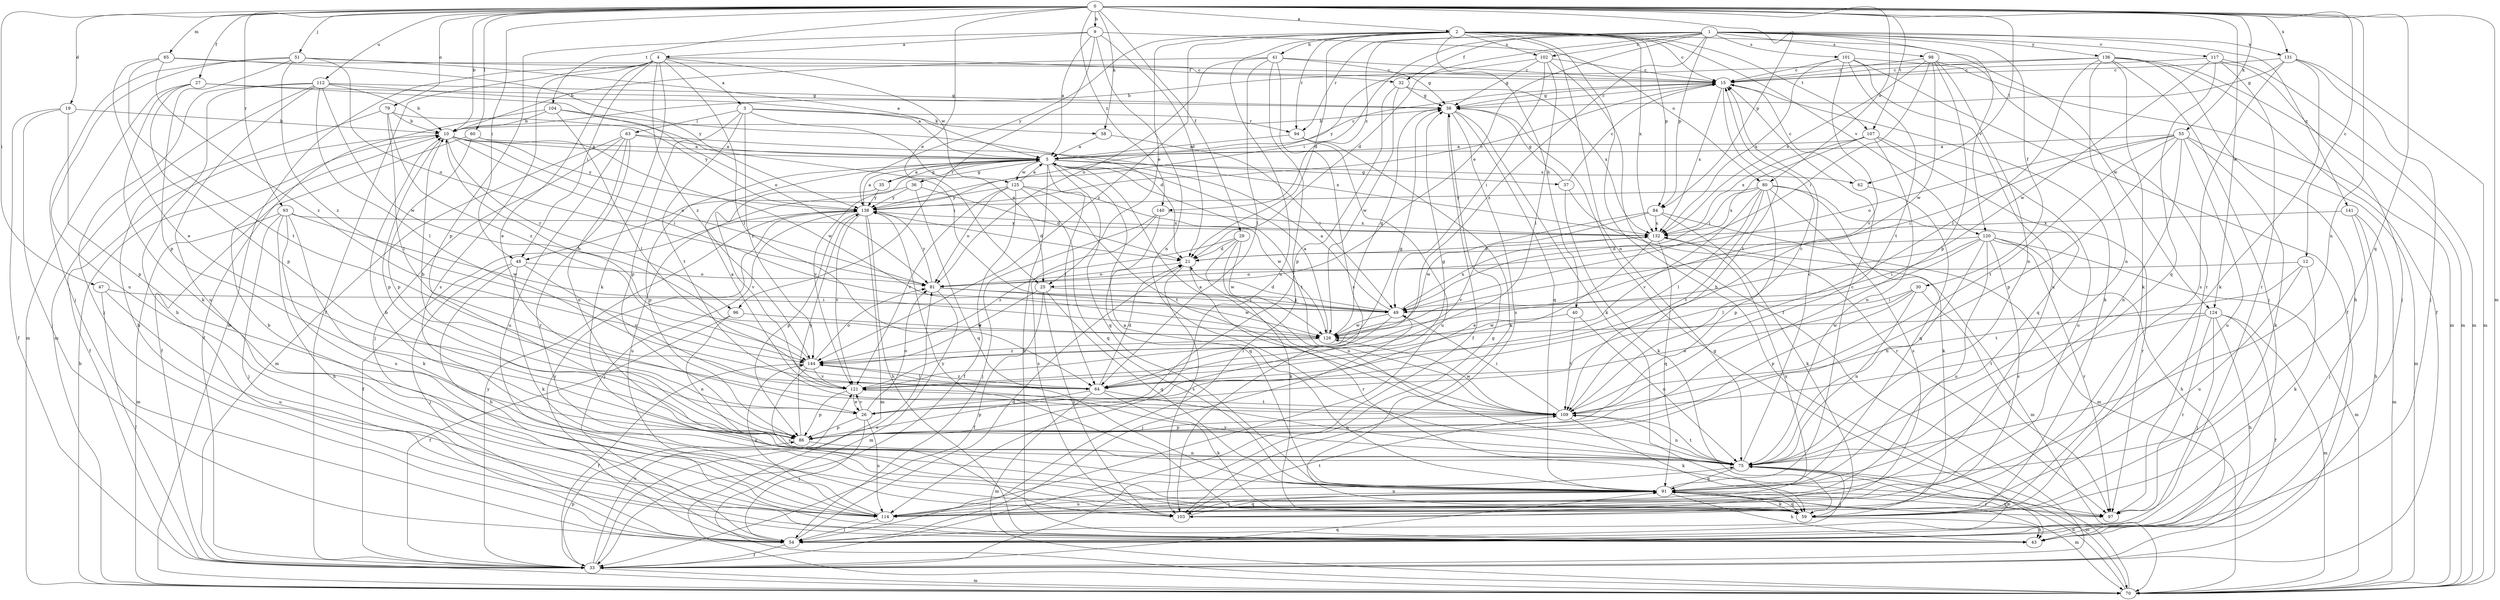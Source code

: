 strict digraph  {
0;
1;
2;
3;
4;
5;
9;
10;
12;
15;
19;
21;
25;
26;
27;
29;
30;
32;
33;
35;
36;
37;
38;
40;
41;
43;
47;
48;
49;
51;
54;
55;
58;
59;
60;
62;
63;
64;
65;
70;
75;
79;
80;
81;
84;
86;
91;
93;
94;
96;
97;
98;
101;
102;
103;
104;
107;
109;
112;
114;
117;
120;
121;
124;
125;
126;
131;
132;
136;
138;
140;
141;
144;
0 -> 2  [label=a];
0 -> 9  [label=b];
0 -> 10  [label=b];
0 -> 12  [label=c];
0 -> 19  [label=d];
0 -> 25  [label=e];
0 -> 27  [label=f];
0 -> 29  [label=f];
0 -> 47  [label=i];
0 -> 48  [label=i];
0 -> 51  [label=j];
0 -> 55  [label=k];
0 -> 58  [label=k];
0 -> 60  [label=l];
0 -> 62  [label=l];
0 -> 65  [label=m];
0 -> 70  [label=m];
0 -> 75  [label=n];
0 -> 79  [label=o];
0 -> 80  [label=o];
0 -> 84  [label=p];
0 -> 91  [label=q];
0 -> 93  [label=r];
0 -> 104  [label=t];
0 -> 107  [label=t];
0 -> 112  [label=u];
0 -> 124  [label=w];
0 -> 131  [label=x];
0 -> 140  [label=z];
1 -> 21  [label=d];
1 -> 25  [label=e];
1 -> 30  [label=f];
1 -> 32  [label=f];
1 -> 48  [label=i];
1 -> 84  [label=p];
1 -> 94  [label=r];
1 -> 98  [label=s];
1 -> 101  [label=s];
1 -> 102  [label=s];
1 -> 117  [label=v];
1 -> 120  [label=v];
1 -> 131  [label=x];
1 -> 136  [label=y];
1 -> 140  [label=z];
1 -> 141  [label=z];
1 -> 144  [label=z];
2 -> 15  [label=c];
2 -> 21  [label=d];
2 -> 25  [label=e];
2 -> 40  [label=h];
2 -> 41  [label=h];
2 -> 43  [label=h];
2 -> 75  [label=n];
2 -> 84  [label=p];
2 -> 94  [label=r];
2 -> 102  [label=s];
2 -> 107  [label=t];
2 -> 114  [label=u];
2 -> 120  [label=v];
2 -> 124  [label=w];
2 -> 132  [label=x];
2 -> 138  [label=y];
2 -> 144  [label=z];
3 -> 25  [label=e];
3 -> 58  [label=k];
3 -> 63  [label=l];
3 -> 86  [label=p];
3 -> 94  [label=r];
3 -> 109  [label=t];
3 -> 144  [label=z];
4 -> 3  [label=a];
4 -> 26  [label=e];
4 -> 32  [label=f];
4 -> 33  [label=f];
4 -> 48  [label=i];
4 -> 59  [label=k];
4 -> 64  [label=l];
4 -> 70  [label=m];
4 -> 103  [label=s];
4 -> 125  [label=w];
4 -> 144  [label=z];
5 -> 15  [label=c];
5 -> 35  [label=g];
5 -> 36  [label=g];
5 -> 37  [label=g];
5 -> 43  [label=h];
5 -> 64  [label=l];
5 -> 86  [label=p];
5 -> 91  [label=q];
5 -> 109  [label=t];
5 -> 121  [label=v];
5 -> 125  [label=w];
5 -> 62  [label=s];
9 -> 4  [label=a];
9 -> 5  [label=a];
9 -> 21  [label=d];
9 -> 75  [label=n];
9 -> 80  [label=o];
9 -> 86  [label=p];
9 -> 96  [label=r];
10 -> 5  [label=a];
10 -> 33  [label=f];
10 -> 49  [label=i];
10 -> 81  [label=o];
10 -> 86  [label=p];
10 -> 96  [label=r];
10 -> 138  [label=y];
12 -> 59  [label=k];
12 -> 81  [label=o];
12 -> 109  [label=t];
12 -> 114  [label=u];
15 -> 38  [label=g];
15 -> 59  [label=k];
15 -> 109  [label=t];
15 -> 132  [label=x];
19 -> 10  [label=b];
19 -> 33  [label=f];
19 -> 54  [label=j];
19 -> 86  [label=p];
21 -> 81  [label=o];
21 -> 97  [label=r];
21 -> 103  [label=s];
25 -> 33  [label=f];
25 -> 49  [label=i];
25 -> 91  [label=q];
25 -> 103  [label=s];
25 -> 144  [label=z];
26 -> 10  [label=b];
26 -> 38  [label=g];
26 -> 54  [label=j];
26 -> 81  [label=o];
26 -> 86  [label=p];
26 -> 114  [label=u];
26 -> 121  [label=v];
27 -> 38  [label=g];
27 -> 59  [label=k];
27 -> 70  [label=m];
27 -> 81  [label=o];
27 -> 86  [label=p];
29 -> 21  [label=d];
29 -> 59  [label=k];
29 -> 75  [label=n];
29 -> 126  [label=w];
29 -> 144  [label=z];
30 -> 26  [label=e];
30 -> 49  [label=i];
30 -> 75  [label=n];
30 -> 86  [label=p];
30 -> 97  [label=r];
32 -> 38  [label=g];
32 -> 86  [label=p];
32 -> 126  [label=w];
32 -> 132  [label=x];
33 -> 38  [label=g];
33 -> 70  [label=m];
33 -> 81  [label=o];
33 -> 86  [label=p];
33 -> 91  [label=q];
33 -> 121  [label=v];
33 -> 138  [label=y];
35 -> 5  [label=a];
35 -> 121  [label=v];
35 -> 138  [label=y];
36 -> 21  [label=d];
36 -> 91  [label=q];
36 -> 114  [label=u];
36 -> 138  [label=y];
37 -> 15  [label=c];
37 -> 38  [label=g];
37 -> 59  [label=k];
37 -> 97  [label=r];
38 -> 10  [label=b];
38 -> 15  [label=c];
38 -> 33  [label=f];
38 -> 59  [label=k];
38 -> 91  [label=q];
38 -> 103  [label=s];
40 -> 75  [label=n];
40 -> 109  [label=t];
40 -> 126  [label=w];
41 -> 10  [label=b];
41 -> 15  [label=c];
41 -> 38  [label=g];
41 -> 54  [label=j];
41 -> 64  [label=l];
41 -> 81  [label=o];
41 -> 103  [label=s];
47 -> 33  [label=f];
47 -> 49  [label=i];
47 -> 114  [label=u];
48 -> 43  [label=h];
48 -> 54  [label=j];
48 -> 59  [label=k];
48 -> 81  [label=o];
48 -> 121  [label=v];
49 -> 5  [label=a];
49 -> 21  [label=d];
49 -> 54  [label=j];
49 -> 64  [label=l];
49 -> 126  [label=w];
49 -> 132  [label=x];
51 -> 5  [label=a];
51 -> 15  [label=c];
51 -> 54  [label=j];
51 -> 81  [label=o];
51 -> 86  [label=p];
51 -> 114  [label=u];
51 -> 144  [label=z];
54 -> 21  [label=d];
54 -> 33  [label=f];
54 -> 75  [label=n];
54 -> 138  [label=y];
55 -> 5  [label=a];
55 -> 49  [label=i];
55 -> 59  [label=k];
55 -> 70  [label=m];
55 -> 75  [label=n];
55 -> 81  [label=o];
55 -> 86  [label=p];
55 -> 109  [label=t];
55 -> 114  [label=u];
58 -> 5  [label=a];
58 -> 49  [label=i];
59 -> 43  [label=h];
59 -> 91  [label=q];
59 -> 138  [label=y];
60 -> 5  [label=a];
60 -> 33  [label=f];
60 -> 86  [label=p];
60 -> 126  [label=w];
62 -> 15  [label=c];
62 -> 91  [label=q];
63 -> 5  [label=a];
63 -> 54  [label=j];
63 -> 70  [label=m];
63 -> 75  [label=n];
63 -> 97  [label=r];
63 -> 114  [label=u];
63 -> 132  [label=x];
64 -> 21  [label=d];
64 -> 59  [label=k];
64 -> 70  [label=m];
64 -> 75  [label=n];
64 -> 86  [label=p];
64 -> 144  [label=z];
65 -> 15  [label=c];
65 -> 26  [label=e];
65 -> 109  [label=t];
65 -> 138  [label=y];
65 -> 144  [label=z];
70 -> 10  [label=b];
70 -> 38  [label=g];
70 -> 75  [label=n];
75 -> 15  [label=c];
75 -> 54  [label=j];
75 -> 70  [label=m];
75 -> 91  [label=q];
75 -> 109  [label=t];
75 -> 121  [label=v];
79 -> 10  [label=b];
79 -> 43  [label=h];
79 -> 64  [label=l];
79 -> 138  [label=y];
79 -> 144  [label=z];
80 -> 59  [label=k];
80 -> 64  [label=l];
80 -> 86  [label=p];
80 -> 97  [label=r];
80 -> 103  [label=s];
80 -> 109  [label=t];
80 -> 121  [label=v];
80 -> 132  [label=x];
80 -> 138  [label=y];
81 -> 49  [label=i];
81 -> 70  [label=m];
81 -> 126  [label=w];
81 -> 138  [label=y];
84 -> 59  [label=k];
84 -> 70  [label=m];
84 -> 121  [label=v];
84 -> 126  [label=w];
84 -> 132  [label=x];
86 -> 75  [label=n];
86 -> 138  [label=y];
91 -> 5  [label=a];
91 -> 10  [label=b];
91 -> 15  [label=c];
91 -> 43  [label=h];
91 -> 59  [label=k];
91 -> 70  [label=m];
91 -> 97  [label=r];
91 -> 103  [label=s];
91 -> 114  [label=u];
93 -> 43  [label=h];
93 -> 54  [label=j];
93 -> 59  [label=k];
93 -> 70  [label=m];
93 -> 114  [label=u];
93 -> 126  [label=w];
93 -> 132  [label=x];
94 -> 5  [label=a];
94 -> 59  [label=k];
94 -> 114  [label=u];
96 -> 33  [label=f];
96 -> 75  [label=n];
96 -> 126  [label=w];
97 -> 91  [label=q];
98 -> 15  [label=c];
98 -> 49  [label=i];
98 -> 75  [label=n];
98 -> 86  [label=p];
98 -> 97  [label=r];
98 -> 126  [label=w];
98 -> 132  [label=x];
101 -> 15  [label=c];
101 -> 33  [label=f];
101 -> 70  [label=m];
101 -> 109  [label=t];
101 -> 114  [label=u];
101 -> 121  [label=v];
101 -> 132  [label=x];
102 -> 15  [label=c];
102 -> 33  [label=f];
102 -> 38  [label=g];
102 -> 49  [label=i];
102 -> 64  [label=l];
102 -> 138  [label=y];
103 -> 91  [label=q];
103 -> 109  [label=t];
104 -> 10  [label=b];
104 -> 21  [label=d];
104 -> 33  [label=f];
104 -> 49  [label=i];
104 -> 64  [label=l];
107 -> 5  [label=a];
107 -> 49  [label=i];
107 -> 75  [label=n];
107 -> 91  [label=q];
107 -> 114  [label=u];
107 -> 132  [label=x];
109 -> 5  [label=a];
109 -> 15  [label=c];
109 -> 49  [label=i];
109 -> 59  [label=k];
109 -> 75  [label=n];
109 -> 86  [label=p];
109 -> 126  [label=w];
112 -> 5  [label=a];
112 -> 10  [label=b];
112 -> 38  [label=g];
112 -> 43  [label=h];
112 -> 54  [label=j];
112 -> 64  [label=l];
112 -> 70  [label=m];
112 -> 114  [label=u];
112 -> 126  [label=w];
114 -> 10  [label=b];
114 -> 54  [label=j];
114 -> 75  [label=n];
114 -> 132  [label=x];
114 -> 144  [label=z];
117 -> 15  [label=c];
117 -> 54  [label=j];
117 -> 70  [label=m];
117 -> 91  [label=q];
117 -> 97  [label=r];
117 -> 126  [label=w];
120 -> 21  [label=d];
120 -> 43  [label=h];
120 -> 49  [label=i];
120 -> 64  [label=l];
120 -> 70  [label=m];
120 -> 75  [label=n];
120 -> 97  [label=r];
120 -> 103  [label=s];
120 -> 114  [label=u];
121 -> 5  [label=a];
121 -> 26  [label=e];
121 -> 38  [label=g];
121 -> 86  [label=p];
121 -> 109  [label=t];
124 -> 33  [label=f];
124 -> 43  [label=h];
124 -> 54  [label=j];
124 -> 70  [label=m];
124 -> 97  [label=r];
124 -> 109  [label=t];
124 -> 126  [label=w];
125 -> 5  [label=a];
125 -> 33  [label=f];
125 -> 81  [label=o];
125 -> 91  [label=q];
125 -> 109  [label=t];
125 -> 121  [label=v];
125 -> 126  [label=w];
125 -> 138  [label=y];
126 -> 5  [label=a];
126 -> 38  [label=g];
126 -> 144  [label=z];
131 -> 15  [label=c];
131 -> 38  [label=g];
131 -> 54  [label=j];
131 -> 59  [label=k];
131 -> 70  [label=m];
131 -> 103  [label=s];
132 -> 21  [label=d];
132 -> 26  [label=e];
132 -> 70  [label=m];
132 -> 91  [label=q];
136 -> 10  [label=b];
136 -> 15  [label=c];
136 -> 33  [label=f];
136 -> 43  [label=h];
136 -> 54  [label=j];
136 -> 59  [label=k];
136 -> 64  [label=l];
136 -> 70  [label=m];
136 -> 75  [label=n];
138 -> 5  [label=a];
138 -> 15  [label=c];
138 -> 21  [label=d];
138 -> 33  [label=f];
138 -> 43  [label=h];
138 -> 54  [label=j];
138 -> 70  [label=m];
138 -> 86  [label=p];
138 -> 121  [label=v];
138 -> 132  [label=x];
140 -> 54  [label=j];
140 -> 91  [label=q];
140 -> 103  [label=s];
140 -> 132  [label=x];
141 -> 43  [label=h];
141 -> 54  [label=j];
141 -> 70  [label=m];
141 -> 132  [label=x];
144 -> 10  [label=b];
144 -> 33  [label=f];
144 -> 64  [label=l];
144 -> 81  [label=o];
144 -> 103  [label=s];
144 -> 121  [label=v];
}
